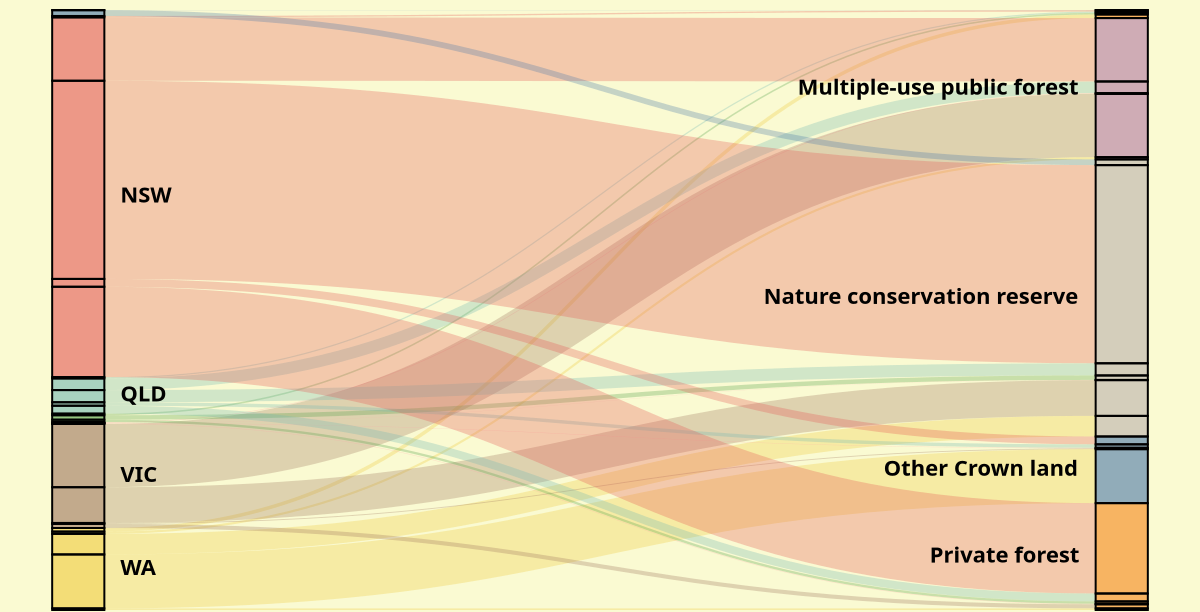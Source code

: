 {
    "$schema": "https://vega.github.io/schema/vega/v5.2.json",
    "height": 300,
    "width": 600,
    "data": [
      {
        "name": "rawData",
        "values": [
        {"key": {"states": "ACT", "forest_tenure": "Leasehold"}, "fire_area": 3},
        {"key": {"states": "NSW", "forest_tenure": "Leasehold"}, "fire_area": 19},
        {"key": {"states": "QLD", "forest_tenure": "Leasehold"}, "fire_area": 18},
        {"key": {"states": "SA", "forest_tenure": "Leasehold"}, "fire_area": 22},
        {"key": {"states": "WA", "forest_tenure": "Leasehold"}, "fire_area": 50},
        {"key": {"states": "NSW", "forest_tenure": "Multiple-use public forest"}, "fire_area": 880},
        {"key": {"states": "QLD", "forest_tenure": "Multiple-use public forest"}, "fire_area": 162},
        {"key": {"states": "TAS", "forest_tenure": "Multiple-use public forest"}, "fire_area": 10},
        {"key": {"states": "VIC", "forest_tenure": "Multiple-use public forest"}, "fire_area": 878},
        {"key": {"states": "WA", "forest_tenure": "Multiple-use public forest"}, "fire_area": 31},
        {"key": {"states": "ACT", "forest_tenure": "Nature conservation reserve"}, "fire_area": 80},
        {"key": {"states": "NSW", "forest_tenure": "Nature conservation reserve"}, "fire_area": 2750},
        {"key": {"states": "QLD", "forest_tenure": "Nature conservation reserve"}, "fire_area": 169},
        {"key": {"states": "SA", "forest_tenure": "Nature conservation reserve"}, "fire_area": 62},
        {"key": {"states": "TAS", "forest_tenure": "Nature conservation reserve"}, "fire_area": 3},
        {"key": {"states": "VIC", "forest_tenure": "Nature conservation reserve"}, "fire_area": 496},
        {"key": {"states": "WA", "forest_tenure": "Nature conservation reserve"}, "fire_area": 286},
        {"key": {"states": "NSW", "forest_tenure": "Other Crown land"}, "fire_area": 109},
        {"key": {"states": "QLD", "forest_tenure": "Other Crown land"}, "fire_area": 48},
        {"key": {"states": "TAS", "forest_tenure": "Other Crown land"}, "fire_area": 6},
        {"key": {"states": "VIC", "forest_tenure": "Other Crown land"}, "fire_area": 13},
        {"key": {"states": "WA", "forest_tenure": "Other Crown land"}, "fire_area": 749},
        {"key": {"states": "NSW", "forest_tenure": "Private forest"}, "fire_area": 1254},
        {"key": {"states": "QLD", "forest_tenure": "Private forest"}, "fire_area": 110},
        {"key": {"states": "SA", "forest_tenure": "Private forest"}, "fire_area": 33},
        {"key": {"states": "TAS", "forest_tenure": "Private forest"}, "fire_area": 7},
        {"key": {"states": "VIC", "forest_tenure": "Private forest"}, "fire_area": 57},
        {"key": {"states": "WA", "forest_tenure": "Private forest"}, "fire_area": 22}
      ],
        "transform": [
          {"type": "formula", "expr": "datum.key.states", "as": "states"},
          {"type": "formula", "expr": "datum.key.forest_tenure", "as": "forest_tenure"},
          {"type": "formula", "expr": "datum.fire_area", "as": "size"}
        ]
      },
      {
        "name": "nodes",
        "source": "rawData",
        "transform": [
          {
            "type": "filter",
            "expr": "!groupSelector || groupSelector.states == datum.states || groupSelector.forest_tenure == datum.forest_tenure"
          },
          {"type": "formula", "expr": "datum.states+datum.forest_tenure", "as": "key"},
          {"type": "fold", "fields": ["states", "forest_tenure"], "as": ["stack", "grpId"]},
          {
            "type": "formula",
            "expr": "datum.stack == 'states' ? datum.states+' '+datum.forest_tenure : datum.forest_tenure+' '+datum.states",
            "as": "sortField"
          },
          {
            "type": "stack",
            "groupby": ["stack"],
            "sort": {"field": "sortField", "order": "descending"},
            "field": "size"
          },
          {"type": "formula", "expr": "(datum.y0+datum.y1)/2", "as": "yc"}
        ]
      },
      {
        "name": "groups",
        "source": "nodes",
        "transform": [
          {
            "type": "aggregate",
            "groupby": ["stack", "grpId"],
            "fields": ["size"],
            "ops": ["sum"],
            "as": ["total"]
          },
          {
            "type": "stack",
            "groupby": ["stack"],
            "sort": {"field": "grpId", "order": "descending"},
            "field": "total"
          },
          {"type": "formula", "expr": "scale('y', datum.y0)", "as": "scaledY0"},
          {"type": "formula", "expr": "scale('y', datum.y1)", "as": "scaledY1"},
          {
            "type": "formula",
            "expr": "datum.stack == 'states'",
            "as": "rightLabel"
          },
          {
            "type": "formula",
            "expr": "datum.total/domain('y')[1]",
            "as": "percentage"
          }
        ]
      },
      {
        "name": "destinationNodes",
        "source": "nodes",
        "transform": [{"type": "filter", "expr": "datum.stack == 'forest_tenure'"}]
      },
      {
        "name": "edges",
        "source": "nodes",
        "transform": [
          {"type": "filter", "expr": "datum.stack == 'states'"},
          {
            "type": "lookup",
            "from": "destinationNodes",
            "key": "key",
            "fields": ["key"],
            "as": ["target"]
          },
          {
            "type": "linkpath",
            "orient": "horizontal",
            "shape": "diagonal",
            "sourceY": {"expr": "scale('y', datum.yc)"},
            "sourceX": {"expr": "scale('x', 'states') + bandwidth('x')"},
            "targetY": {"expr": "scale('y', datum.target.yc)"},
            "targetX": {"expr": "scale('x', 'forest_tenure')"}
          },
          {
            "type": "formula",
            "expr": "range('y')[0]-scale('y', datum.size)",
            "as": "strokeWidth"
          },
          {
            "type": "formula",
            "expr": "datum.size/domain('y')[1]",
            "as": "percentage"
          }
        ]
      }
    ],
    "scales": [
      {
        "name": "x",
        "type": "band",
        "range": "width",
        "domain": ["states", "forest_tenure"],
        "paddingOuter": 0.05,
        "paddingInner": 0.95
      },
      {
        "name": "y",
        "type": "linear",
        "range": "height",
        "domain": {"data": "nodes", "field": "y1"}
      },
      {
        "name": "color",
        "type": "ordinal",
        "range": "category",
        "domain": {"data": "nodes", "field": "grpId"}
      },
      {
        "name": "stackNames",
        "type": "ordinal",
        "range": ["Source", "Destination"],
        "domain": ["states", "forest_tenure"]
      }
    ],

    "marks": [
      {
        "type": "path",
        "name": "edgeMark",
        "from": {"data": "edges"},
        "clip": true,
        "encode": {
          "update": {
            "stroke": [
              {
                "test": "groupSelector && groupSelector.stack=='states'",
                "scale": "color",
                "field": "forest_tenure"
              },
              {"scale": "color", "field": "states"}
            ],
            "strokeWidth": {"field": "strokeWidth"},
            "path": {"field": "path"},
            "strokeOpacity": {
              "signal": "!groupSelector && (groupHover.states == datum.states || groupHover.forest_tenure == datum.forest_tenure) ? 0.9 : 0.3"
            },
            "zindex": {
              "signal": "!groupSelector && (groupHover.states == datum.states || groupHover.forest_tenure == datum.forest_tenure) ? 1 : 0"
            },
            "tooltip": {
              "signal": "'States: ' + datum.states + '  &  ' + 'Forest tenure: ' + datum.forest_tenure + '  &  ' + 'Burnt: ' + format(datum.size, ',.0f') + ' hectares'"
            }
          },
          "hover": {"strokeOpacity": {"value": 1}}
        }
      },
      {
        "type": "rect",
        "name": "groupMark",
        "from": {"data": "groups"},
        "encode": {
          "enter": {
            "fill": {"scale": "color", "field": "grpId"},
            "width": {"scale": "x", "band": 1}
          },
          "update": {
            "x": {"scale": "x", "field": "stack"},
            "y": {"field": "scaledY0"},
            "y2": {"field": "scaledY1"},
            "fillOpacity": {"value": 0.6},
            "tooltip": {
              "signal": "datum.grpId + '   ' + format(datum.total, ',.0f') + '   (' + format(datum.percentage, '.1%') + ')'"
            }
          },
          "hover": {"fillOpacity": {"value": 1}}
        }
      },
      {
        "type": "text",
        "from": {"data": "groups"},
        "interactive": false,
        "encode": {
          "update": {
            "x": {
              "signal": "scale('x', datum.stack) + (datum.rightLabel ? bandwidth('x') + 8 : -8)"
            },
            "yc": {"signal": "(datum.scaledY0 + datum.scaledY1)/2"},
            "align": {"signal": "datum.rightLabel ? 'left' : 'right'"},
            "baseline": {"value": "middle"},
            "fontWeight": {"value": "bold"},
            "text": {
              "signal": "abs(datum.scaledY0-datum.scaledY1) > 13 ? datum.grpId : ''"
            }
          }
        }
      },
      {
        "type": "group",
        "data": [
          {
            "name": "dataForShowAll",
            "values": [{}],
            "transform": [{"type": "filter", "expr": "groupSelector"}]
          }
        ],
        "encode": {
          "enter": {
            "xc": {"signal": "width/2"},
            "y": {"value": 30},
            "width": {"value": 80},
            "height": {"value": 30}
          }
        },
        "marks": [
          {
            "type": "group",
            "name": "groupReset",
            "from": {"data": "dataForShowAll"},
            "encode": {
              "enter": {
                "cornerRadius": {"value": 6},
                "fill": {"value": "#f5f5f5"},
                "stroke": {"value": "#c1c1c1"},
                "strokeWidth": {"value": 2},
                "height": {"field": {"group": "height"}},
                "width": {"field": {"group": "width"}}
              },
              "update": {"opacity": {"value": 1}},
              "hover": {"opacity": {"value": 0.7}}
            },
            "marks": [
              {
                "type": "text",
                "interactive": false,
                "encode": {
                  "enter": {
                    "xc": {"field": {"group": "width"}, "mult": 0.5},
                    "yc": {
                      "field": {"group": "height"},
                      "mult": 0.5,
                      "offset": 2
                    },
                    "align": {"value": "center"},
                    "baseline": {"value": "middle"},
                    "fontWeight": {"value": "bold"},
                    "text": {"value": "Show All"}
                  }
                }
              }
            ]
          }
        ]
      },
      {
        "type": "rect",
        "from": {"data": "nodes"},
        "encode": {
          "enter": {
            "stroke": {"value": "#000"},
            "strokeWidth": {"value": 1},
            "width": {"scale": "x", "band": 1},
            "x": {"scale": "x", "field": "stack"},
            "y": {"field": "y0", "scale": "y"},
            "y2": {"field": "y1", "scale": "y"}
          }
        }
      }
    ],
    "signals": [
      {
        "name": "groupHover",
        "value": {},
        "on": [
          {
            "events": "@groupMark:mouseover",
            "update": "{states:datum.stack=='states' && datum.grpId, forest_tenure:datum.stack=='forest_tenure' && datum.grpId}"
          },
          {"events": "mouseout", "update": "{}"}
        ]
      },
      {
        "name": "groupSelector",
        "value": false,
        "on": [
          {
            "events": "@groupMark:click!",
            "update": "{stack:datum.stack, states:datum.stack=='states' && datum.grpId, forest_tenure:datum.stack=='forest_tenure' && datum.grpId}"
          },
          {
            "events": [
              {"type": "click", "markname": "groupReset"},
              {"type": "dblclick"}
            ],
            "update": "false"
          }
        ]
      }
    ],
    "config": {"background": "lightgoldenrodyellow"}
}
